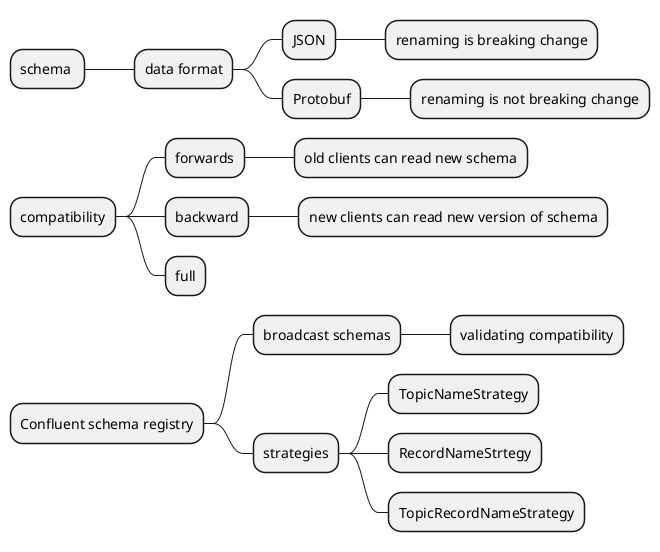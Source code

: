 @startmindmap
* schema 
** data format
*** JSON
**** renaming is breaking change
*** Protobuf
**** renaming is not breaking change

* compatibility
** forwards
*** old clients can read new schema
** backward
*** new clients can read new version of schema
** full

* Confluent schema registry
** broadcast schemas
*** validating compatibility
** strategies
*** TopicNameStrategy
*** RecordNameStrtegy
*** TopicRecordNameStrategy

@endmindmap